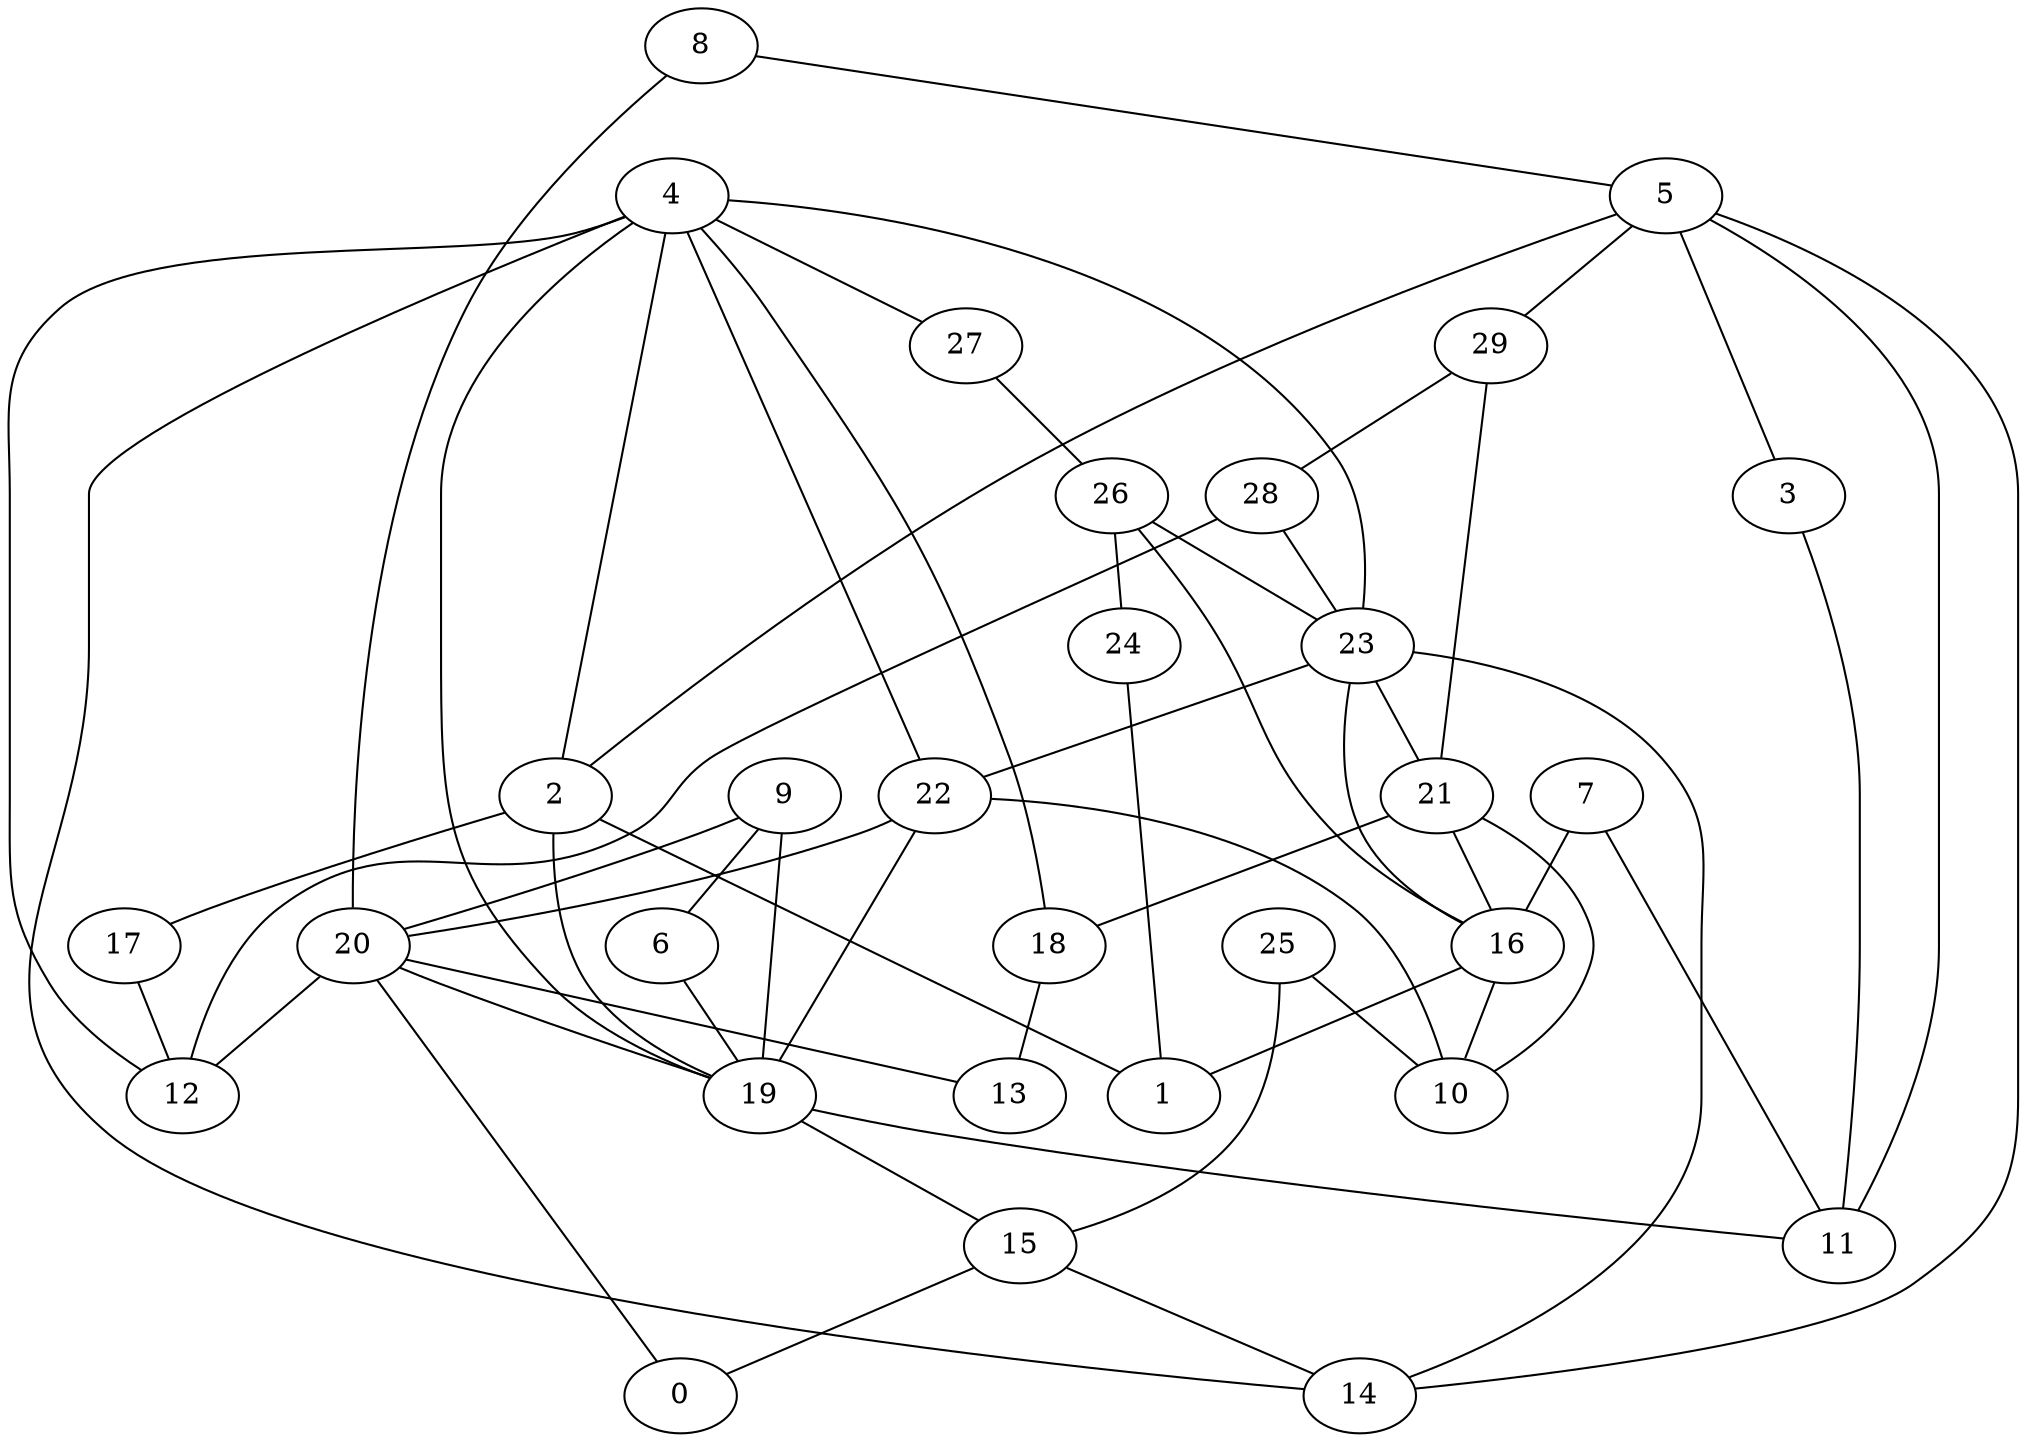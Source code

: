 digraph GG_graph {

subgraph G_graph {
edge [color = black]
"29" -> "21" [dir = none]
"29" -> "28" [dir = none]
"15" -> "0" [dir = none]
"15" -> "14" [dir = none]
"4" -> "12" [dir = none]
"4" -> "14" [dir = none]
"4" -> "27" [dir = none]
"4" -> "2" [dir = none]
"4" -> "19" [dir = none]
"4" -> "23" [dir = none]
"4" -> "22" [dir = none]
"4" -> "18" [dir = none]
"18" -> "13" [dir = none]
"5" -> "29" [dir = none]
"5" -> "14" [dir = none]
"5" -> "11" [dir = none]
"5" -> "2" [dir = none]
"5" -> "3" [dir = none]
"27" -> "26" [dir = none]
"26" -> "24" [dir = none]
"26" -> "16" [dir = none]
"26" -> "23" [dir = none]
"20" -> "19" [dir = none]
"20" -> "0" [dir = none]
"20" -> "13" [dir = none]
"20" -> "12" [dir = none]
"23" -> "21" [dir = none]
"23" -> "16" [dir = none]
"23" -> "22" [dir = none]
"23" -> "14" [dir = none]
"21" -> "18" [dir = none]
"21" -> "10" [dir = none]
"21" -> "16" [dir = none]
"8" -> "5" [dir = none]
"8" -> "20" [dir = none]
"28" -> "12" [dir = none]
"28" -> "23" [dir = none]
"7" -> "11" [dir = none]
"7" -> "16" [dir = none]
"16" -> "1" [dir = none]
"16" -> "10" [dir = none]
"25" -> "15" [dir = none]
"25" -> "10" [dir = none]
"2" -> "1" [dir = none]
"2" -> "19" [dir = none]
"2" -> "17" [dir = none]
"9" -> "6" [dir = none]
"9" -> "19" [dir = none]
"9" -> "20" [dir = none]
"22" -> "19" [dir = none]
"22" -> "20" [dir = none]
"22" -> "10" [dir = none]
"17" -> "12" [dir = none]
"24" -> "1" [dir = none]
"19" -> "11" [dir = none]
"19" -> "15" [dir = none]
"3" -> "11" [dir = none]
"6" -> "19" [dir = none]
}

}
